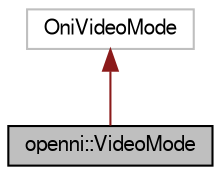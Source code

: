 digraph "openni::VideoMode"
{
  edge [fontname="FreeSans",fontsize="10",labelfontname="FreeSans",labelfontsize="10"];
  node [fontname="FreeSans",fontsize="10",shape=record];
  Node1 [label="openni::VideoMode",height=0.2,width=0.4,color="black", fillcolor="grey75", style="filled", fontcolor="black"];
  Node2 -> Node1 [dir="back",color="firebrick4",fontsize="10",style="solid",fontname="FreeSans"];
  Node2 [label="OniVideoMode",height=0.2,width=0.4,color="grey75", fillcolor="white", style="filled"];
}
